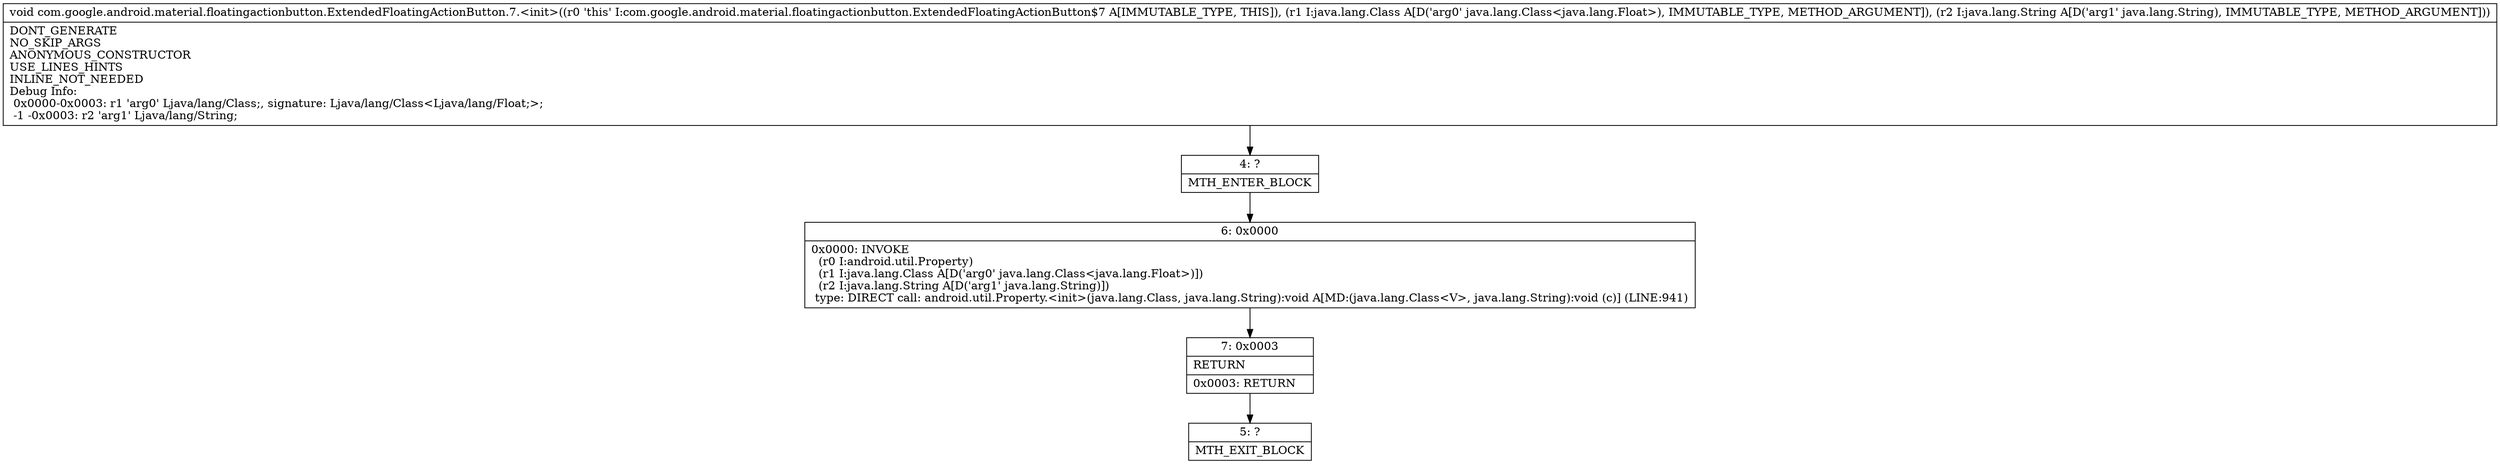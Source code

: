 digraph "CFG forcom.google.android.material.floatingactionbutton.ExtendedFloatingActionButton.7.\<init\>(Ljava\/lang\/Class;Ljava\/lang\/String;)V" {
Node_4 [shape=record,label="{4\:\ ?|MTH_ENTER_BLOCK\l}"];
Node_6 [shape=record,label="{6\:\ 0x0000|0x0000: INVOKE  \l  (r0 I:android.util.Property)\l  (r1 I:java.lang.Class A[D('arg0' java.lang.Class\<java.lang.Float\>)])\l  (r2 I:java.lang.String A[D('arg1' java.lang.String)])\l type: DIRECT call: android.util.Property.\<init\>(java.lang.Class, java.lang.String):void A[MD:(java.lang.Class\<V\>, java.lang.String):void (c)] (LINE:941)\l}"];
Node_7 [shape=record,label="{7\:\ 0x0003|RETURN\l|0x0003: RETURN   \l}"];
Node_5 [shape=record,label="{5\:\ ?|MTH_EXIT_BLOCK\l}"];
MethodNode[shape=record,label="{void com.google.android.material.floatingactionbutton.ExtendedFloatingActionButton.7.\<init\>((r0 'this' I:com.google.android.material.floatingactionbutton.ExtendedFloatingActionButton$7 A[IMMUTABLE_TYPE, THIS]), (r1 I:java.lang.Class A[D('arg0' java.lang.Class\<java.lang.Float\>), IMMUTABLE_TYPE, METHOD_ARGUMENT]), (r2 I:java.lang.String A[D('arg1' java.lang.String), IMMUTABLE_TYPE, METHOD_ARGUMENT]))  | DONT_GENERATE\lNO_SKIP_ARGS\lANONYMOUS_CONSTRUCTOR\lUSE_LINES_HINTS\lINLINE_NOT_NEEDED\lDebug Info:\l  0x0000\-0x0003: r1 'arg0' Ljava\/lang\/Class;, signature: Ljava\/lang\/Class\<Ljava\/lang\/Float;\>;\l  \-1 \-0x0003: r2 'arg1' Ljava\/lang\/String;\l}"];
MethodNode -> Node_4;Node_4 -> Node_6;
Node_6 -> Node_7;
Node_7 -> Node_5;
}

